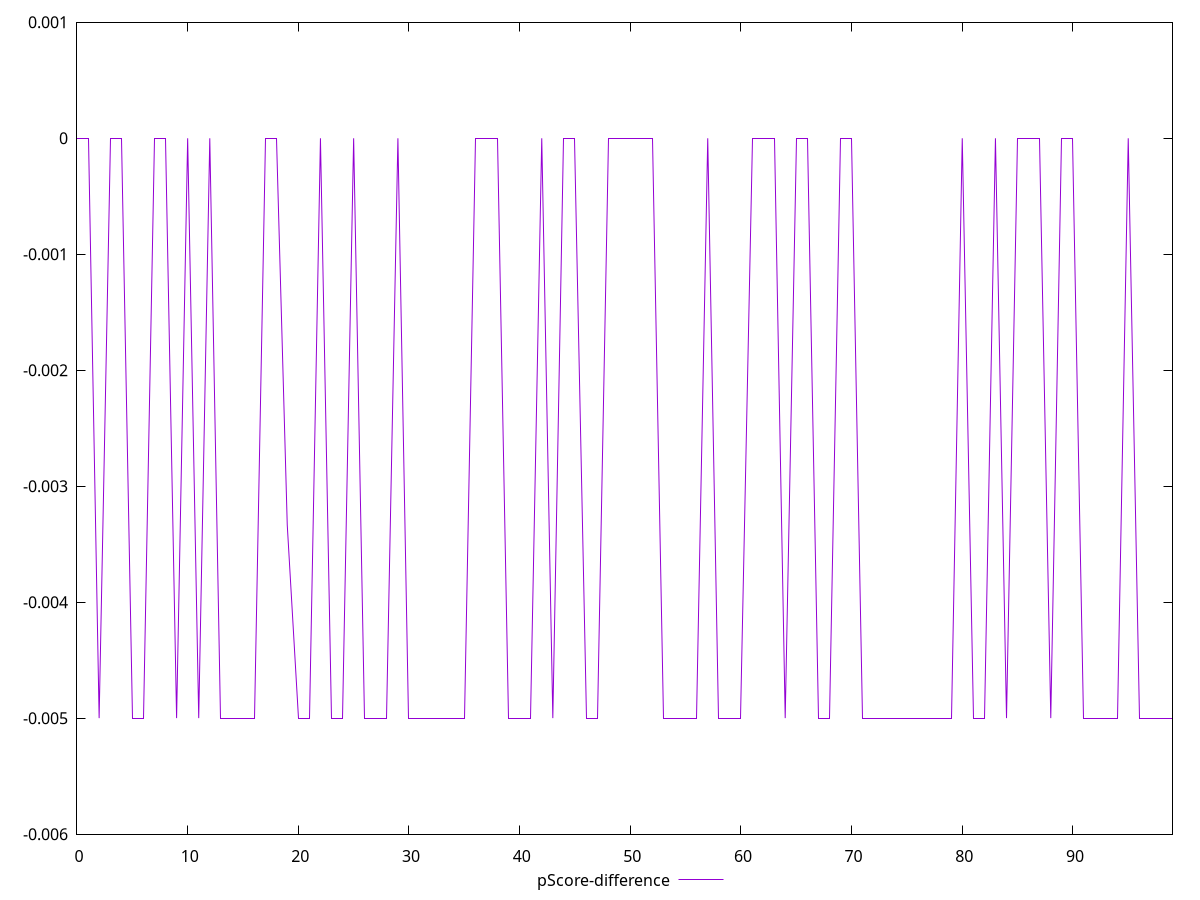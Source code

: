 reset

$pScoreDifference <<EOF
0 0
1 0
2 -0.0050000000000000044
3 0
4 0
5 -0.0050000000000000044
6 -0.0050000000000000044
7 0
8 0
9 -0.0050000000000000044
10 0
11 -0.0050000000000000044
12 0
13 -0.0050000000000000044
14 -0.0050000000000000044
15 -0.0050000000000000044
16 -0.0050000000000000044
17 0
18 0
19 -0.0033333333333332993
20 -0.0050000000000000044
21 -0.0050000000000000044
22 0
23 -0.0050000000000000044
24 -0.0050000000000000044
25 0
26 -0.0050000000000000044
27 -0.0050000000000000044
28 -0.0050000000000000044
29 0
30 -0.0050000000000000044
31 -0.0050000000000000044
32 -0.0050000000000000044
33 -0.0050000000000000044
34 -0.0050000000000000044
35 -0.0050000000000000044
36 0
37 0
38 0
39 -0.0050000000000000044
40 -0.0050000000000000044
41 -0.0050000000000000044
42 0
43 -0.0050000000000000044
44 0
45 0
46 -0.0050000000000000044
47 -0.0050000000000000044
48 0
49 0
50 0
51 0
52 0
53 -0.0050000000000000044
54 -0.0050000000000000044
55 -0.0050000000000000044
56 -0.0050000000000000044
57 0
58 -0.0050000000000000044
59 -0.0050000000000000044
60 -0.0050000000000000044
61 0
62 0
63 0
64 -0.0050000000000000044
65 0
66 0
67 -0.0050000000000000044
68 -0.0050000000000000044
69 0
70 0
71 -0.0050000000000000044
72 -0.0050000000000000044
73 -0.0050000000000000044
74 -0.0050000000000000044
75 -0.0050000000000000044
76 -0.0050000000000000044
77 -0.0050000000000000044
78 -0.0050000000000000044
79 -0.0050000000000000044
80 0
81 -0.0050000000000000044
82 -0.0050000000000000044
83 0
84 -0.0050000000000000044
85 0
86 0
87 0
88 -0.0050000000000000044
89 0
90 0
91 -0.0050000000000000044
92 -0.0050000000000000044
93 -0.0050000000000000044
94 -0.0050000000000000044
95 0
96 -0.0050000000000000044
97 -0.0050000000000000044
98 -0.0050000000000000044
99 -0.0050000000000000044
EOF

set key outside below
set xrange [0:99]
set yrange [-0.0060000000000000045:0.001]
set trange [-0.0060000000000000045:0.001]
set terminal svg size 640, 500 enhanced background rgb 'white'
set output "report_00026_2021-02-22T21:38:55.199Z/uses-http2/samples/pages+cached/pScore-difference/values.svg"

plot $pScoreDifference title "pScore-difference" with line

reset
